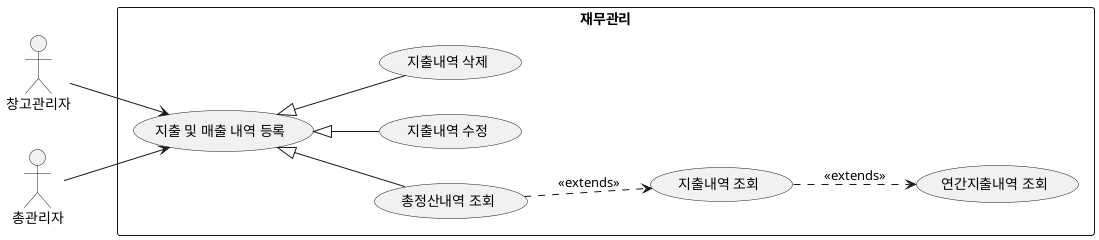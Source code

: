 @startuml

left to right direction

actor "창고관리자" as wh_m
actor "총관리자" as admin

rectangle "재무관리"{
wh_m--> (지출 및 매출 내역 등록)
admin--> (지출 및 매출 내역 등록)

(총정산내역 조회)-up-|>(지출 및 매출 내역 등록)

(총정산내역 조회)..>(지출내역 조회):<<extends>>
(지출내역 조회)..>(연간지출내역 조회):<<extends>>
(지출내역 수정)-up-|>(지출 및 매출 내역 등록)
(지출내역 삭제)-up-|>(지출 및 매출 내역 등록)



}
@enduml
